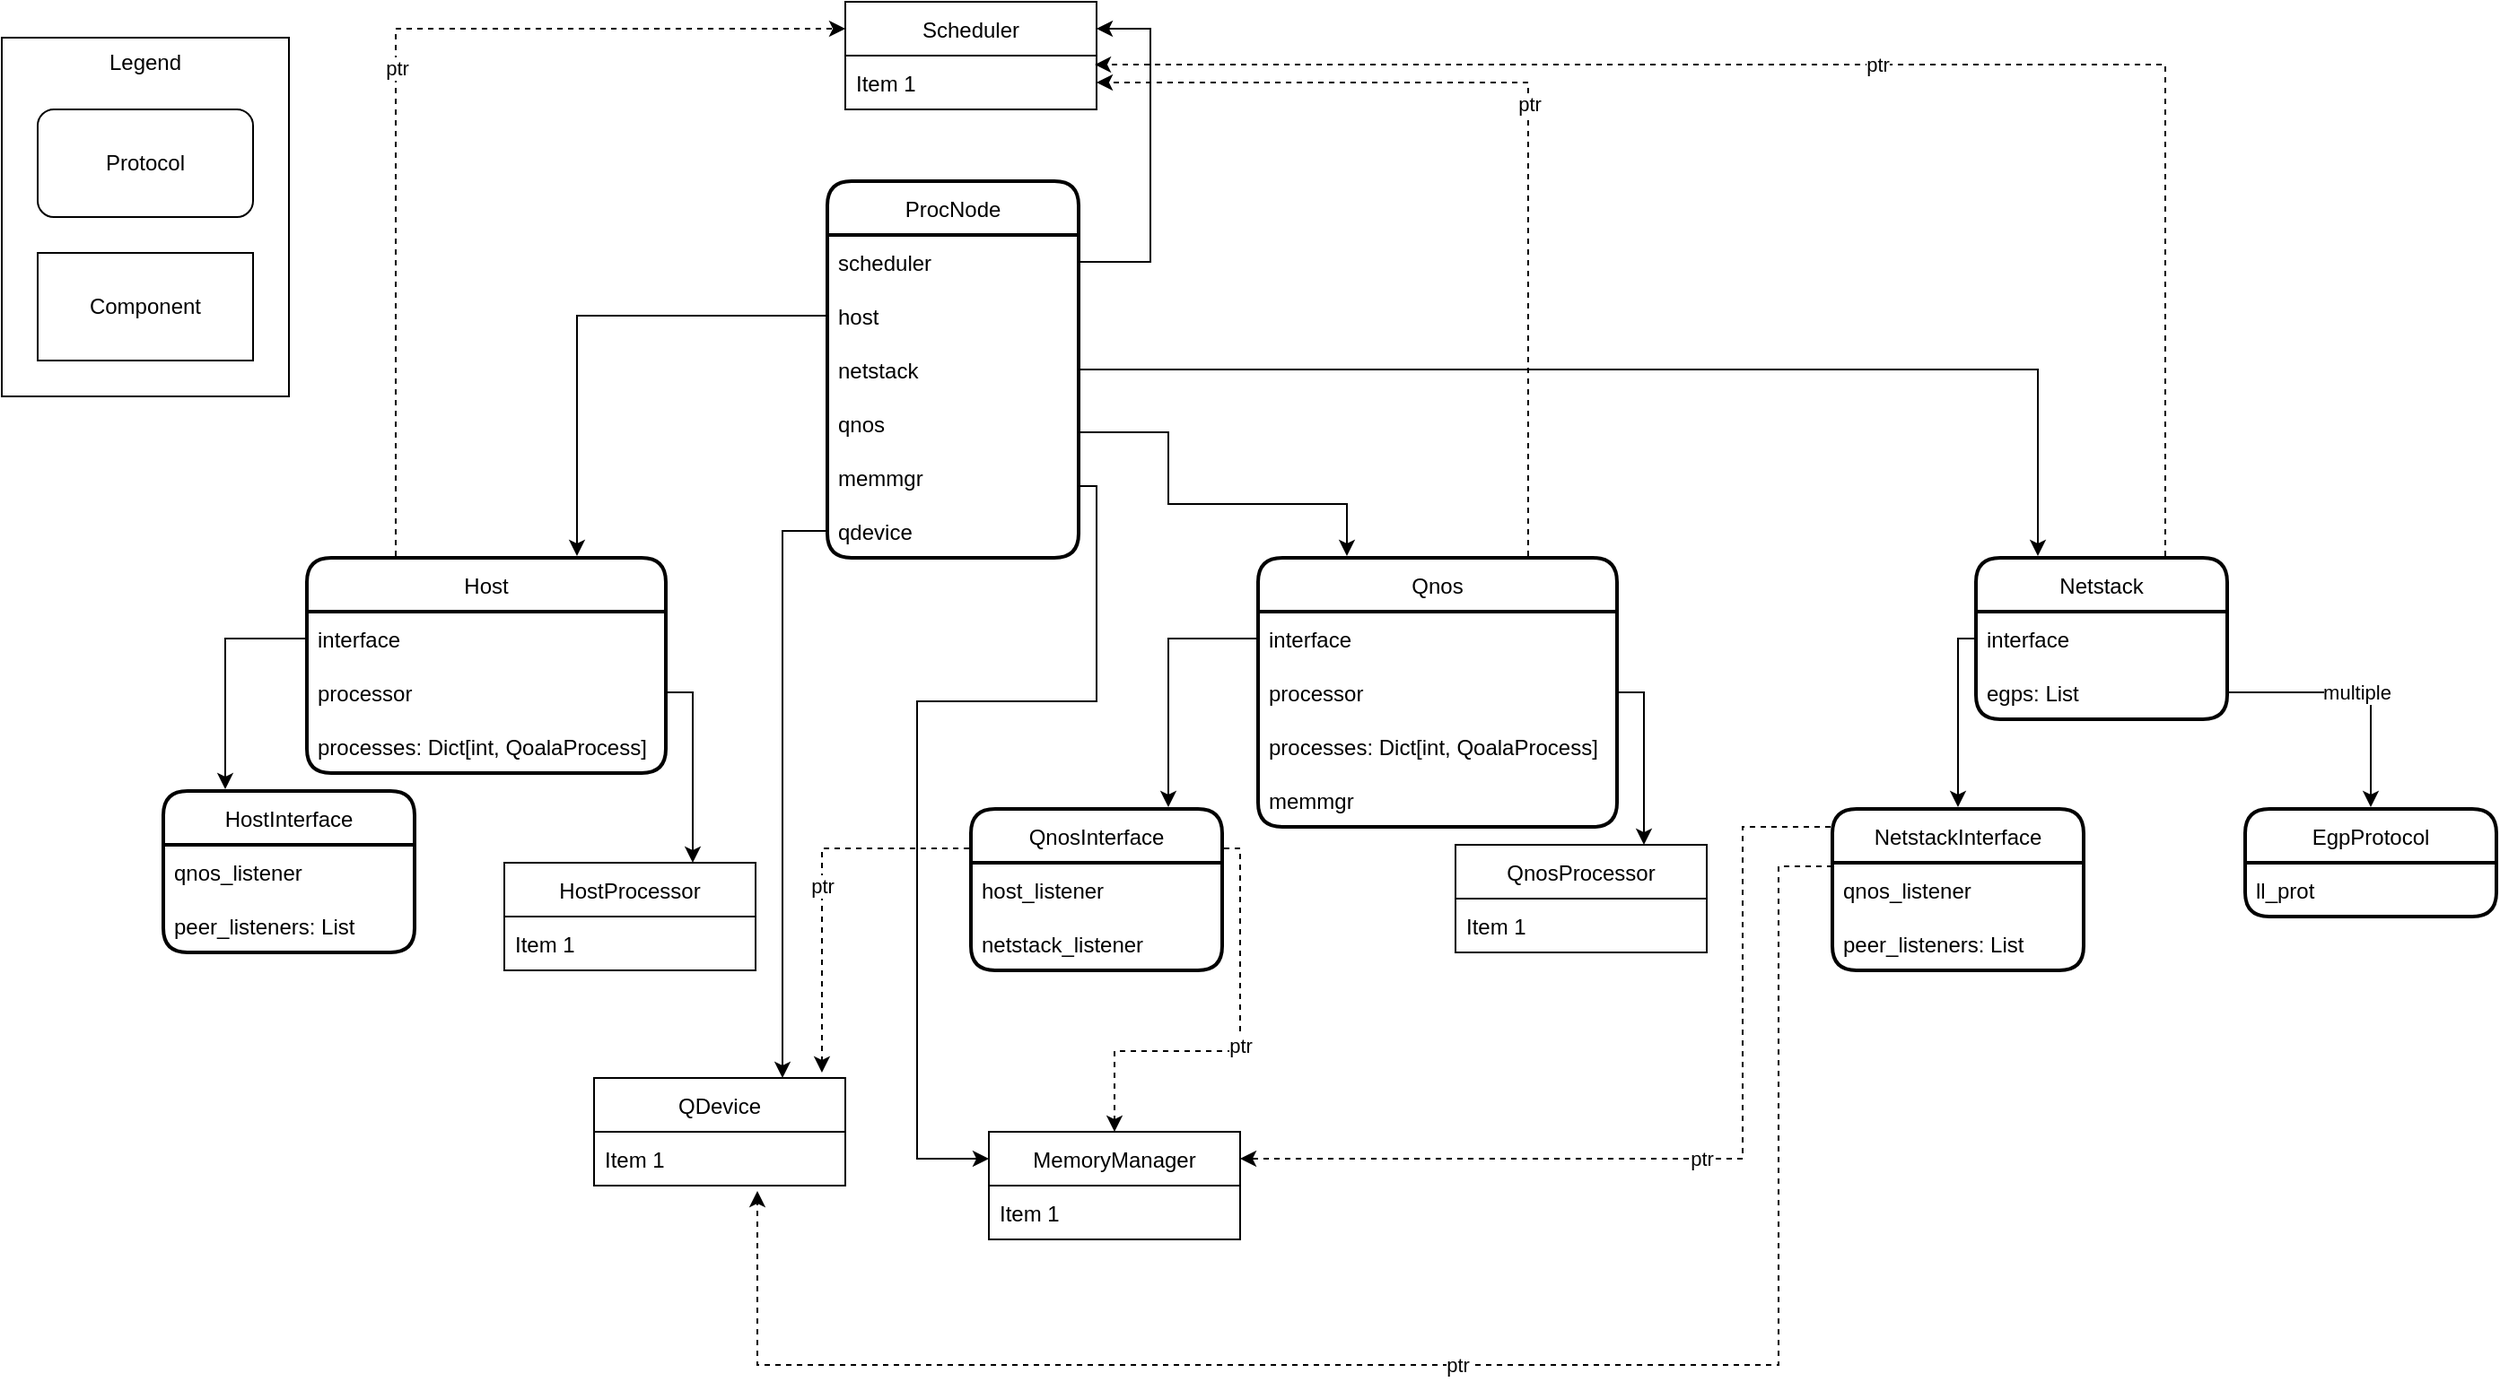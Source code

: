 <mxfile version="20.8.13" type="embed">
    <diagram id="RaBDgPJF296dXXCgAR73" name="Page-1">
        <mxGraphModel dx="2665" dy="932" grid="1" gridSize="10" guides="1" tooltips="1" connect="1" arrows="1" fold="1" page="1" pageScale="1" pageWidth="850" pageHeight="1100" math="0" shadow="0">
            <root>
                <mxCell id="0"/>
                <mxCell id="1" parent="0"/>
                <mxCell id="46" value="ptr" style="edgeStyle=orthogonalEdgeStyle;rounded=0;html=1;exitX=0.75;exitY=0;exitDx=0;exitDy=0;entryX=1;entryY=0.5;entryDx=0;entryDy=0;dashed=1;" parent="1" source="3" target="40" edge="1">
                    <mxGeometry relative="1" as="geometry"/>
                </mxCell>
                <mxCell id="3" value="Qnos" style="swimlane;fontStyle=0;childLayout=stackLayout;horizontal=1;startSize=30;horizontalStack=0;resizeParent=1;resizeParentMax=0;resizeLast=0;collapsible=1;marginBottom=0;rounded=1;glass=0;swimlaneLine=1;strokeWidth=2;swimlaneFillColor=none;gradientColor=none;perimeterSpacing=1;" parent="1" vertex="1">
                    <mxGeometry x="610" y="320" width="200" height="150" as="geometry"/>
                </mxCell>
                <mxCell id="4" value="interface" style="text;strokeColor=none;fillColor=none;align=left;verticalAlign=middle;spacingLeft=4;spacingRight=4;overflow=hidden;points=[[0,0.5],[1,0.5]];portConstraint=eastwest;rotatable=0;" parent="3" vertex="1">
                    <mxGeometry y="30" width="200" height="30" as="geometry"/>
                </mxCell>
                <mxCell id="56" value="processor" style="text;strokeColor=none;fillColor=none;align=left;verticalAlign=middle;spacingLeft=4;spacingRight=4;overflow=hidden;points=[[0,0.5],[1,0.5]];portConstraint=eastwest;rotatable=0;" parent="3" vertex="1">
                    <mxGeometry y="60" width="200" height="30" as="geometry"/>
                </mxCell>
                <mxCell id="5" value="processes: Dict[int, QoalaProcess]" style="text;strokeColor=none;fillColor=none;align=left;verticalAlign=middle;spacingLeft=4;spacingRight=4;overflow=hidden;points=[[0,0.5],[1,0.5]];portConstraint=eastwest;rotatable=0;dashed=1;dashPattern=1 1;" parent="3" vertex="1">
                    <mxGeometry y="90" width="200" height="30" as="geometry"/>
                </mxCell>
                <mxCell id="65" value="memmgr" style="text;strokeColor=none;fillColor=none;align=left;verticalAlign=middle;spacingLeft=4;spacingRight=4;overflow=hidden;points=[[0,0.5],[1,0.5]];portConstraint=eastwest;rotatable=0;dashed=1;dashPattern=1 1;" parent="3" vertex="1">
                    <mxGeometry y="120" width="200" height="30" as="geometry"/>
                </mxCell>
                <mxCell id="45" value="ptr" style="edgeStyle=orthogonalEdgeStyle;rounded=0;html=1;exitX=0.25;exitY=0;exitDx=0;exitDy=0;entryX=0;entryY=0.25;entryDx=0;entryDy=0;dashed=1;" parent="1" source="13" target="39" edge="1">
                    <mxGeometry relative="1" as="geometry"/>
                </mxCell>
                <mxCell id="13" value="Host" style="swimlane;fontStyle=0;childLayout=stackLayout;horizontal=1;startSize=30;horizontalStack=0;resizeParent=1;resizeParentMax=0;resizeLast=0;collapsible=1;marginBottom=0;rounded=1;glass=0;swimlaneLine=1;strokeWidth=2;swimlaneFillColor=none;gradientColor=none;perimeterSpacing=1;" parent="1" vertex="1">
                    <mxGeometry x="80" y="320" width="200" height="120" as="geometry"/>
                </mxCell>
                <mxCell id="15" value="interface" style="text;strokeColor=none;fillColor=none;align=left;verticalAlign=middle;spacingLeft=4;spacingRight=4;overflow=hidden;points=[[0,0.5],[1,0.5]];portConstraint=eastwest;rotatable=0;dashed=1;dashPattern=1 1;" parent="13" vertex="1">
                    <mxGeometry y="30" width="200" height="30" as="geometry"/>
                </mxCell>
                <mxCell id="48" value="processor" style="text;strokeColor=none;fillColor=none;align=left;verticalAlign=middle;spacingLeft=4;spacingRight=4;overflow=hidden;points=[[0,0.5],[1,0.5]];portConstraint=eastwest;rotatable=0;dashed=1;dashPattern=1 1;" parent="13" vertex="1">
                    <mxGeometry y="60" width="200" height="30" as="geometry"/>
                </mxCell>
                <mxCell id="49" value="processes: Dict[int, QoalaProcess]" style="text;strokeColor=none;fillColor=none;align=left;verticalAlign=middle;spacingLeft=4;spacingRight=4;overflow=hidden;points=[[0,0.5],[1,0.5]];portConstraint=eastwest;rotatable=0;dashed=1;dashPattern=1 1;" parent="13" vertex="1">
                    <mxGeometry y="90" width="200" height="30" as="geometry"/>
                </mxCell>
                <mxCell id="69" value="ptr" style="edgeStyle=orthogonalEdgeStyle;rounded=0;html=1;exitX=1;exitY=0.25;exitDx=0;exitDy=0;dashed=1;" parent="1" source="16" target="63" edge="1">
                    <mxGeometry relative="1" as="geometry"/>
                </mxCell>
                <mxCell id="75" value="ptr" style="edgeStyle=orthogonalEdgeStyle;rounded=0;html=1;exitX=0;exitY=0.25;exitDx=0;exitDy=0;entryX=0.907;entryY=-0.05;entryDx=0;entryDy=0;entryPerimeter=0;dashed=1;" parent="1" source="16" target="72" edge="1">
                    <mxGeometry relative="1" as="geometry"/>
                </mxCell>
                <mxCell id="16" value="QnosInterface" style="swimlane;fontStyle=0;childLayout=stackLayout;horizontal=1;startSize=30;horizontalStack=0;resizeParent=1;resizeParentMax=0;resizeLast=0;collapsible=1;marginBottom=0;rounded=1;glass=0;swimlaneLine=1;strokeWidth=2;swimlaneFillColor=none;gradientColor=none;perimeterSpacing=1;" parent="1" vertex="1">
                    <mxGeometry x="450" y="460" width="140" height="90" as="geometry"/>
                </mxCell>
                <mxCell id="17" value="host_listener" style="text;strokeColor=none;fillColor=none;align=left;verticalAlign=middle;spacingLeft=4;spacingRight=4;overflow=hidden;points=[[0,0.5],[1,0.5]];portConstraint=eastwest;rotatable=0;" parent="16" vertex="1">
                    <mxGeometry y="30" width="140" height="30" as="geometry"/>
                </mxCell>
                <mxCell id="18" value="netstack_listener" style="text;strokeColor=none;fillColor=none;align=left;verticalAlign=middle;spacingLeft=4;spacingRight=4;overflow=hidden;points=[[0,0.5],[1,0.5]];portConstraint=eastwest;rotatable=0;dashed=1;dashPattern=1 1;" parent="16" vertex="1">
                    <mxGeometry y="60" width="140" height="30" as="geometry"/>
                </mxCell>
                <mxCell id="70" value="ptr" style="edgeStyle=orthogonalEdgeStyle;rounded=0;html=1;exitX=0;exitY=0.12;exitDx=0;exitDy=0;entryX=1;entryY=0.25;entryDx=0;entryDy=0;dashed=1;exitPerimeter=0;" parent="1" source="19" target="63" edge="1">
                    <mxGeometry relative="1" as="geometry">
                        <Array as="points">
                            <mxPoint x="880" y="470"/>
                            <mxPoint x="880" y="655"/>
                        </Array>
                    </mxGeometry>
                </mxCell>
                <mxCell id="19" value="NetstackInterface" style="swimlane;fontStyle=0;childLayout=stackLayout;horizontal=1;startSize=30;horizontalStack=0;resizeParent=1;resizeParentMax=0;resizeLast=0;collapsible=1;marginBottom=0;rounded=1;glass=0;swimlaneLine=1;strokeWidth=2;swimlaneFillColor=none;gradientColor=none;perimeterSpacing=1;" parent="1" vertex="1">
                    <mxGeometry x="930" y="460" width="140" height="90" as="geometry"/>
                </mxCell>
                <mxCell id="20" value="qnos_listener" style="text;strokeColor=none;fillColor=none;align=left;verticalAlign=middle;spacingLeft=4;spacingRight=4;overflow=hidden;points=[[0,0.5],[1,0.5]];portConstraint=eastwest;rotatable=0;" parent="19" vertex="1">
                    <mxGeometry y="30" width="140" height="30" as="geometry"/>
                </mxCell>
                <mxCell id="21" value="peer_listeners: List" style="text;strokeColor=none;fillColor=none;align=left;verticalAlign=middle;spacingLeft=4;spacingRight=4;overflow=hidden;points=[[0,0.5],[1,0.5]];portConstraint=eastwest;rotatable=0;dashed=1;dashPattern=1 1;" parent="19" vertex="1">
                    <mxGeometry y="60" width="140" height="30" as="geometry"/>
                </mxCell>
                <mxCell id="22" value="ProcNode" style="swimlane;fontStyle=0;childLayout=stackLayout;horizontal=1;startSize=30;horizontalStack=0;resizeParent=1;resizeParentMax=0;resizeLast=0;collapsible=1;marginBottom=0;rounded=1;glass=0;swimlaneLine=1;strokeWidth=2;swimlaneFillColor=none;gradientColor=none;perimeterSpacing=1;" parent="1" vertex="1">
                    <mxGeometry x="370" y="110" width="140" height="210" as="geometry"/>
                </mxCell>
                <mxCell id="43" value="scheduler" style="text;strokeColor=none;fillColor=none;align=left;verticalAlign=middle;spacingLeft=4;spacingRight=4;overflow=hidden;points=[[0,0.5],[1,0.5]];portConstraint=eastwest;rotatable=0;" parent="22" vertex="1">
                    <mxGeometry y="30" width="140" height="30" as="geometry"/>
                </mxCell>
                <mxCell id="23" value="host" style="text;strokeColor=none;fillColor=none;align=left;verticalAlign=middle;spacingLeft=4;spacingRight=4;overflow=hidden;points=[[0,0.5],[1,0.5]];portConstraint=eastwest;rotatable=0;" parent="22" vertex="1">
                    <mxGeometry y="60" width="140" height="30" as="geometry"/>
                </mxCell>
                <mxCell id="34" value="netstack" style="text;strokeColor=none;fillColor=none;align=left;verticalAlign=middle;spacingLeft=4;spacingRight=4;overflow=hidden;points=[[0,0.5],[1,0.5]];portConstraint=eastwest;rotatable=0;dashed=1;dashPattern=1 1;" parent="22" vertex="1">
                    <mxGeometry y="90" width="140" height="30" as="geometry"/>
                </mxCell>
                <mxCell id="24" value="qnos" style="text;strokeColor=none;fillColor=none;align=left;verticalAlign=middle;spacingLeft=4;spacingRight=4;overflow=hidden;points=[[0,0.5],[1,0.5]];portConstraint=eastwest;rotatable=0;dashed=1;dashPattern=1 1;" parent="22" vertex="1">
                    <mxGeometry y="120" width="140" height="30" as="geometry"/>
                </mxCell>
                <mxCell id="67" value="memmgr" style="text;strokeColor=none;fillColor=none;align=left;verticalAlign=middle;spacingLeft=4;spacingRight=4;overflow=hidden;points=[[0,0.5],[1,0.5]];portConstraint=eastwest;rotatable=0;dashed=1;dashPattern=1 1;" parent="22" vertex="1">
                    <mxGeometry y="150" width="140" height="30" as="geometry"/>
                </mxCell>
                <mxCell id="71" value="qdevice" style="text;strokeColor=none;fillColor=none;align=left;verticalAlign=middle;spacingLeft=4;spacingRight=4;overflow=hidden;points=[[0,0.5],[1,0.5]];portConstraint=eastwest;rotatable=0;dashed=1;dashPattern=1 1;" parent="22" vertex="1">
                    <mxGeometry y="180" width="140" height="30" as="geometry"/>
                </mxCell>
                <mxCell id="25" style="edgeStyle=orthogonalEdgeStyle;html=1;exitX=0;exitY=0.5;exitDx=0;exitDy=0;entryX=0.75;entryY=0;entryDx=0;entryDy=0;rounded=0;" parent="1" source="23" target="13" edge="1">
                    <mxGeometry relative="1" as="geometry"/>
                </mxCell>
                <mxCell id="26" style="edgeStyle=orthogonalEdgeStyle;html=1;entryX=0.25;entryY=0;entryDx=0;entryDy=0;rounded=0;exitX=1;exitY=0.5;exitDx=0;exitDy=0;" parent="1" source="24" target="3" edge="1">
                    <mxGeometry relative="1" as="geometry">
                        <Array as="points">
                            <mxPoint x="510" y="250"/>
                            <mxPoint x="560" y="250"/>
                            <mxPoint x="560" y="290"/>
                            <mxPoint x="660" y="290"/>
                        </Array>
                        <mxPoint x="540" y="210" as="sourcePoint"/>
                    </mxGeometry>
                </mxCell>
                <mxCell id="27" style="edgeStyle=orthogonalEdgeStyle;rounded=0;html=1;exitX=0;exitY=0.5;exitDx=0;exitDy=0;" parent="1" source="4" target="16" edge="1">
                    <mxGeometry relative="1" as="geometry">
                        <Array as="points">
                            <mxPoint x="560" y="365"/>
                        </Array>
                    </mxGeometry>
                </mxCell>
                <mxCell id="29" value="HostInterface" style="swimlane;fontStyle=0;childLayout=stackLayout;horizontal=1;startSize=30;horizontalStack=0;resizeParent=1;resizeParentMax=0;resizeLast=0;collapsible=1;marginBottom=0;rounded=1;glass=0;swimlaneLine=1;strokeWidth=2;swimlaneFillColor=none;gradientColor=none;perimeterSpacing=1;" parent="1" vertex="1">
                    <mxGeometry y="450" width="140" height="90" as="geometry"/>
                </mxCell>
                <mxCell id="33" value="qnos_listener" style="text;strokeColor=none;fillColor=none;align=left;verticalAlign=middle;spacingLeft=4;spacingRight=4;overflow=hidden;points=[[0,0.5],[1,0.5]];portConstraint=eastwest;rotatable=0;dashed=1;dashPattern=1 1;" parent="29" vertex="1">
                    <mxGeometry y="30" width="140" height="30" as="geometry"/>
                </mxCell>
                <mxCell id="31" value="peer_listeners: List" style="text;strokeColor=none;fillColor=none;align=left;verticalAlign=middle;spacingLeft=4;spacingRight=4;overflow=hidden;points=[[0,0.5],[1,0.5]];portConstraint=eastwest;rotatable=0;dashed=1;dashPattern=1 1;" parent="29" vertex="1">
                    <mxGeometry y="60" width="140" height="30" as="geometry"/>
                </mxCell>
                <mxCell id="32" style="edgeStyle=orthogonalEdgeStyle;rounded=0;html=1;exitX=0;exitY=0.5;exitDx=0;exitDy=0;entryX=0.25;entryY=0;entryDx=0;entryDy=0;" parent="1" source="15" target="29" edge="1">
                    <mxGeometry relative="1" as="geometry"/>
                </mxCell>
                <mxCell id="47" value="ptr" style="edgeStyle=orthogonalEdgeStyle;rounded=0;html=1;exitX=0.75;exitY=0;exitDx=0;exitDy=0;entryX=0.993;entryY=0.167;entryDx=0;entryDy=0;entryPerimeter=0;dashed=1;" parent="1" source="35" target="40" edge="1">
                    <mxGeometry relative="1" as="geometry"/>
                </mxCell>
                <mxCell id="35" value="Netstack" style="swimlane;fontStyle=0;childLayout=stackLayout;horizontal=1;startSize=30;horizontalStack=0;resizeParent=1;resizeParentMax=0;resizeLast=0;collapsible=1;marginBottom=0;rounded=1;glass=0;swimlaneLine=1;strokeWidth=2;swimlaneFillColor=none;gradientColor=none;perimeterSpacing=1;" parent="1" vertex="1">
                    <mxGeometry x="1010" y="320" width="140" height="90" as="geometry"/>
                </mxCell>
                <mxCell id="36" value="interface" style="text;strokeColor=none;fillColor=none;align=left;verticalAlign=middle;spacingLeft=4;spacingRight=4;overflow=hidden;points=[[0,0.5],[1,0.5]];portConstraint=eastwest;rotatable=0;" parent="35" vertex="1">
                    <mxGeometry y="30" width="140" height="30" as="geometry"/>
                </mxCell>
                <mxCell id="37" value="egps: List" style="text;strokeColor=none;fillColor=none;align=left;verticalAlign=middle;spacingLeft=4;spacingRight=4;overflow=hidden;points=[[0,0.5],[1,0.5]];portConstraint=eastwest;rotatable=0;dashed=1;dashPattern=1 1;" parent="35" vertex="1">
                    <mxGeometry y="60" width="140" height="30" as="geometry"/>
                </mxCell>
                <mxCell id="38" style="edgeStyle=orthogonalEdgeStyle;html=1;exitX=1;exitY=0.5;exitDx=0;exitDy=0;entryX=0.25;entryY=0;entryDx=0;entryDy=0;rounded=0;" parent="1" source="34" target="35" edge="1">
                    <mxGeometry relative="1" as="geometry"/>
                </mxCell>
                <mxCell id="39" value="Scheduler" style="swimlane;fontStyle=0;childLayout=stackLayout;horizontal=1;startSize=30;horizontalStack=0;resizeParent=1;resizeParentMax=0;resizeLast=0;collapsible=1;marginBottom=0;" parent="1" vertex="1">
                    <mxGeometry x="380" y="10" width="140" height="60" as="geometry"/>
                </mxCell>
                <mxCell id="40" value="Item 1" style="text;strokeColor=none;fillColor=none;align=left;verticalAlign=middle;spacingLeft=4;spacingRight=4;overflow=hidden;points=[[0,0.5],[1,0.5]];portConstraint=eastwest;rotatable=0;" parent="39" vertex="1">
                    <mxGeometry y="30" width="140" height="30" as="geometry"/>
                </mxCell>
                <mxCell id="44" style="edgeStyle=orthogonalEdgeStyle;rounded=0;html=1;exitX=1;exitY=0.5;exitDx=0;exitDy=0;entryX=1;entryY=0.25;entryDx=0;entryDy=0;" parent="1" source="43" target="39" edge="1">
                    <mxGeometry relative="1" as="geometry">
                        <Array as="points">
                            <mxPoint x="550" y="155"/>
                            <mxPoint x="550" y="25"/>
                        </Array>
                    </mxGeometry>
                </mxCell>
                <mxCell id="50" value="HostProcessor" style="swimlane;fontStyle=0;childLayout=stackLayout;horizontal=1;startSize=30;horizontalStack=0;resizeParent=1;resizeParentMax=0;resizeLast=0;collapsible=1;marginBottom=0;" parent="1" vertex="1">
                    <mxGeometry x="190" y="490" width="140" height="60" as="geometry"/>
                </mxCell>
                <mxCell id="51" value="Item 1" style="text;strokeColor=none;fillColor=none;align=left;verticalAlign=middle;spacingLeft=4;spacingRight=4;overflow=hidden;points=[[0,0.5],[1,0.5]];portConstraint=eastwest;rotatable=0;" parent="50" vertex="1">
                    <mxGeometry y="30" width="140" height="30" as="geometry"/>
                </mxCell>
                <mxCell id="53" style="edgeStyle=orthogonalEdgeStyle;rounded=0;html=1;exitX=1;exitY=0.5;exitDx=0;exitDy=0;entryX=0.75;entryY=0;entryDx=0;entryDy=0;" parent="1" source="48" target="50" edge="1">
                    <mxGeometry relative="1" as="geometry"/>
                </mxCell>
                <mxCell id="54" value="QnosProcessor" style="swimlane;fontStyle=0;childLayout=stackLayout;horizontal=1;startSize=30;horizontalStack=0;resizeParent=1;resizeParentMax=0;resizeLast=0;collapsible=1;marginBottom=0;" parent="1" vertex="1">
                    <mxGeometry x="720" y="480" width="140" height="60" as="geometry"/>
                </mxCell>
                <mxCell id="55" value="Item 1" style="text;strokeColor=none;fillColor=none;align=left;verticalAlign=middle;spacingLeft=4;spacingRight=4;overflow=hidden;points=[[0,0.5],[1,0.5]];portConstraint=eastwest;rotatable=0;" parent="54" vertex="1">
                    <mxGeometry y="30" width="140" height="30" as="geometry"/>
                </mxCell>
                <mxCell id="57" style="edgeStyle=orthogonalEdgeStyle;rounded=0;html=1;exitX=1;exitY=0.5;exitDx=0;exitDy=0;entryX=0.75;entryY=0;entryDx=0;entryDy=0;" parent="1" source="56" target="54" edge="1">
                    <mxGeometry relative="1" as="geometry"/>
                </mxCell>
                <mxCell id="58" style="edgeStyle=orthogonalEdgeStyle;rounded=0;html=1;exitX=0;exitY=0.5;exitDx=0;exitDy=0;" parent="1" source="36" target="19" edge="1">
                    <mxGeometry relative="1" as="geometry"/>
                </mxCell>
                <mxCell id="59" value="EgpProtocol" style="swimlane;fontStyle=0;childLayout=stackLayout;horizontal=1;startSize=30;horizontalStack=0;resizeParent=1;resizeParentMax=0;resizeLast=0;collapsible=1;marginBottom=0;rounded=1;glass=0;swimlaneLine=1;strokeWidth=2;swimlaneFillColor=none;gradientColor=none;perimeterSpacing=1;" parent="1" vertex="1">
                    <mxGeometry x="1160" y="460" width="140" height="60" as="geometry"/>
                </mxCell>
                <mxCell id="60" value="ll_prot" style="text;strokeColor=none;fillColor=none;align=left;verticalAlign=middle;spacingLeft=4;spacingRight=4;overflow=hidden;points=[[0,0.5],[1,0.5]];portConstraint=eastwest;rotatable=0;" parent="59" vertex="1">
                    <mxGeometry y="30" width="140" height="30" as="geometry"/>
                </mxCell>
                <mxCell id="62" value="multiple" style="edgeStyle=orthogonalEdgeStyle;rounded=0;html=1;exitX=1;exitY=0.5;exitDx=0;exitDy=0;entryX=0.5;entryY=0;entryDx=0;entryDy=0;" parent="1" source="37" target="59" edge="1">
                    <mxGeometry relative="1" as="geometry"/>
                </mxCell>
                <mxCell id="63" value="MemoryManager" style="swimlane;fontStyle=0;childLayout=stackLayout;horizontal=1;startSize=30;horizontalStack=0;resizeParent=1;resizeParentMax=0;resizeLast=0;collapsible=1;marginBottom=0;" parent="1" vertex="1">
                    <mxGeometry x="460" y="640" width="140" height="60" as="geometry"/>
                </mxCell>
                <mxCell id="64" value="Item 1" style="text;strokeColor=none;fillColor=none;align=left;verticalAlign=middle;spacingLeft=4;spacingRight=4;overflow=hidden;points=[[0,0.5],[1,0.5]];portConstraint=eastwest;rotatable=0;" parent="63" vertex="1">
                    <mxGeometry y="30" width="140" height="30" as="geometry"/>
                </mxCell>
                <mxCell id="68" style="edgeStyle=orthogonalEdgeStyle;rounded=0;html=1;exitX=1;exitY=0.5;exitDx=0;exitDy=0;entryX=0;entryY=0.25;entryDx=0;entryDy=0;" parent="1" source="67" target="63" edge="1">
                    <mxGeometry relative="1" as="geometry">
                        <Array as="points">
                            <mxPoint x="510" y="280"/>
                            <mxPoint x="520" y="280"/>
                            <mxPoint x="520" y="400"/>
                            <mxPoint x="420" y="400"/>
                            <mxPoint x="420" y="655"/>
                        </Array>
                    </mxGeometry>
                </mxCell>
                <mxCell id="72" value="QDevice" style="swimlane;fontStyle=0;childLayout=stackLayout;horizontal=1;startSize=30;horizontalStack=0;resizeParent=1;resizeParentMax=0;resizeLast=0;collapsible=1;marginBottom=0;" parent="1" vertex="1">
                    <mxGeometry x="240" y="610" width="140" height="60" as="geometry"/>
                </mxCell>
                <mxCell id="73" value="Item 1" style="text;strokeColor=none;fillColor=none;align=left;verticalAlign=middle;spacingLeft=4;spacingRight=4;overflow=hidden;points=[[0,0.5],[1,0.5]];portConstraint=eastwest;rotatable=0;" parent="72" vertex="1">
                    <mxGeometry y="30" width="140" height="30" as="geometry"/>
                </mxCell>
                <mxCell id="74" style="edgeStyle=orthogonalEdgeStyle;html=1;exitX=0;exitY=0.5;exitDx=0;exitDy=0;entryX=0.75;entryY=0;entryDx=0;entryDy=0;rounded=0;" parent="1" source="71" target="72" edge="1">
                    <mxGeometry relative="1" as="geometry"/>
                </mxCell>
                <mxCell id="76" value="ptr" style="edgeStyle=orthogonalEdgeStyle;rounded=0;html=1;exitX=0;exitY=0.067;exitDx=0;exitDy=0;entryX=0.65;entryY=1.1;entryDx=0;entryDy=0;entryPerimeter=0;dashed=1;exitPerimeter=0;" parent="1" source="20" target="73" edge="1">
                    <mxGeometry relative="1" as="geometry">
                        <Array as="points">
                            <mxPoint x="900" y="492"/>
                            <mxPoint x="900" y="770"/>
                            <mxPoint x="331" y="770"/>
                        </Array>
                    </mxGeometry>
                </mxCell>
                <mxCell id="77" value="Protocol" style="rounded=1;whiteSpace=wrap;html=1;" vertex="1" parent="1">
                    <mxGeometry x="-70" y="70" width="120" height="60" as="geometry"/>
                </mxCell>
                <mxCell id="78" value="Component" style="rounded=0;whiteSpace=wrap;html=1;" vertex="1" parent="1">
                    <mxGeometry x="-70" y="150" width="120" height="60" as="geometry"/>
                </mxCell>
                <mxCell id="84" value="Legend" style="rounded=0;whiteSpace=wrap;html=1;fillColor=none;verticalAlign=top;" vertex="1" parent="1">
                    <mxGeometry x="-90" y="30" width="160" height="200" as="geometry"/>
                </mxCell>
            </root>
        </mxGraphModel>
    </diagram>
</mxfile>